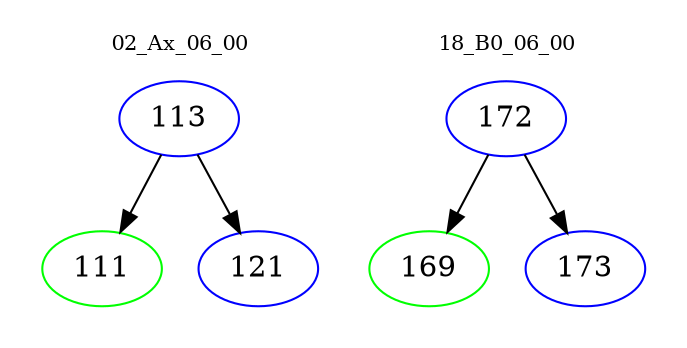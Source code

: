 digraph{
subgraph cluster_0 {
color = white
label = "02_Ax_06_00";
fontsize=10;
T0_113 [label="113", color="blue"]
T0_113 -> T0_111 [color="black"]
T0_111 [label="111", color="green"]
T0_113 -> T0_121 [color="black"]
T0_121 [label="121", color="blue"]
}
subgraph cluster_1 {
color = white
label = "18_B0_06_00";
fontsize=10;
T1_172 [label="172", color="blue"]
T1_172 -> T1_169 [color="black"]
T1_169 [label="169", color="green"]
T1_172 -> T1_173 [color="black"]
T1_173 [label="173", color="blue"]
}
}
